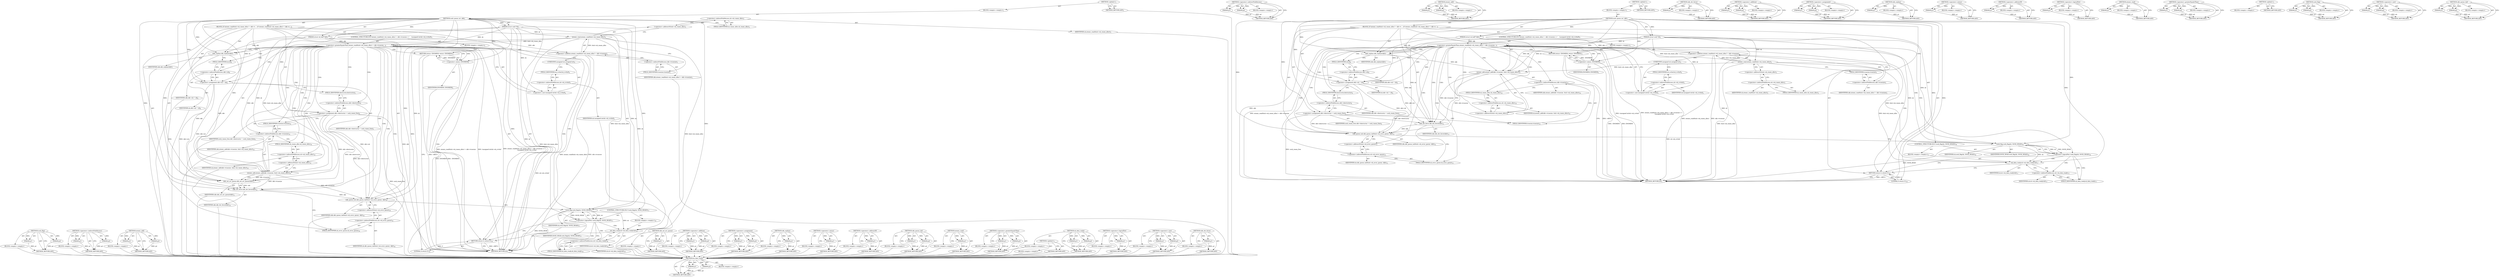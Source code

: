 digraph "skb_dst_force" {
vulnerable_158 [label=<(METHOD,sk_data_ready)>];
vulnerable_159 [label=<(PARAM,p1)>];
vulnerable_160 [label=<(PARAM,p2)>];
vulnerable_161 [label=<(BLOCK,&lt;empty&gt;,&lt;empty&gt;)>];
vulnerable_162 [label=<(METHOD_RETURN,ANY)>];
vulnerable_112 [label=<(METHOD,&lt;operator&gt;.indirectFieldAccess)>];
vulnerable_113 [label=<(PARAM,p1)>];
vulnerable_114 [label=<(PARAM,p2)>];
vulnerable_115 [label=<(BLOCK,&lt;empty&gt;,&lt;empty&gt;)>];
vulnerable_116 [label=<(METHOD_RETURN,ANY)>];
vulnerable_135 [label=<(METHOD,atomic_add)>];
vulnerable_136 [label=<(PARAM,p1)>];
vulnerable_137 [label=<(PARAM,p2)>];
vulnerable_138 [label=<(BLOCK,&lt;empty&gt;,&lt;empty&gt;)>];
vulnerable_139 [label=<(METHOD_RETURN,ANY)>];
vulnerable_6 [label=<(METHOD,&lt;global&gt;)<SUB>1</SUB>>];
vulnerable_7 [label=<(BLOCK,&lt;empty&gt;,&lt;empty&gt;)<SUB>1</SUB>>];
vulnerable_8 [label=<(METHOD,sock_queue_err_skb)<SUB>1</SUB>>];
vulnerable_9 [label=<(PARAM,struct sock *sk)<SUB>1</SUB>>];
vulnerable_10 [label=<(PARAM,struct sk_buff *skb)<SUB>1</SUB>>];
vulnerable_11 [label=<(BLOCK,{
	if (atomic_read(&amp;sk-&gt;sk_rmem_alloc) + skb-&gt;t...,{
	if (atomic_read(&amp;sk-&gt;sk_rmem_alloc) + skb-&gt;t...)<SUB>2</SUB>>];
vulnerable_12 [label=<(CONTROL_STRUCTURE,IF,if (atomic_read(&amp;sk-&gt;sk_rmem_alloc) + skb-&gt;truesize &gt;=
	    (unsigned int)sk-&gt;sk_rcvbuf))<SUB>3</SUB>>];
vulnerable_13 [label=<(&lt;operator&gt;.greaterEqualsThan,atomic_read(&amp;sk-&gt;sk_rmem_alloc) + skb-&gt;truesize...)<SUB>3</SUB>>];
vulnerable_14 [label=<(&lt;operator&gt;.addition,atomic_read(&amp;sk-&gt;sk_rmem_alloc) + skb-&gt;truesize)<SUB>3</SUB>>];
vulnerable_15 [label=<(atomic_read,atomic_read(&amp;sk-&gt;sk_rmem_alloc))<SUB>3</SUB>>];
vulnerable_16 [label=<(&lt;operator&gt;.addressOf,&amp;sk-&gt;sk_rmem_alloc)<SUB>3</SUB>>];
vulnerable_17 [label=<(&lt;operator&gt;.indirectFieldAccess,sk-&gt;sk_rmem_alloc)<SUB>3</SUB>>];
vulnerable_18 [label=<(IDENTIFIER,sk,atomic_read(&amp;sk-&gt;sk_rmem_alloc))<SUB>3</SUB>>];
vulnerable_19 [label=<(FIELD_IDENTIFIER,sk_rmem_alloc,sk_rmem_alloc)<SUB>3</SUB>>];
vulnerable_20 [label=<(&lt;operator&gt;.indirectFieldAccess,skb-&gt;truesize)<SUB>3</SUB>>];
vulnerable_21 [label=<(IDENTIFIER,skb,atomic_read(&amp;sk-&gt;sk_rmem_alloc) + skb-&gt;truesize)<SUB>3</SUB>>];
vulnerable_22 [label=<(FIELD_IDENTIFIER,truesize,truesize)<SUB>3</SUB>>];
vulnerable_23 [label=<(&lt;operator&gt;.cast,(unsigned int)sk-&gt;sk_rcvbuf)<SUB>4</SUB>>];
vulnerable_24 [label=<(UNKNOWN,unsigned int,unsigned int)<SUB>4</SUB>>];
vulnerable_25 [label=<(&lt;operator&gt;.indirectFieldAccess,sk-&gt;sk_rcvbuf)<SUB>4</SUB>>];
vulnerable_26 [label=<(IDENTIFIER,sk,(unsigned int)sk-&gt;sk_rcvbuf)<SUB>4</SUB>>];
vulnerable_27 [label=<(FIELD_IDENTIFIER,sk_rcvbuf,sk_rcvbuf)<SUB>4</SUB>>];
vulnerable_28 [label=<(BLOCK,&lt;empty&gt;,&lt;empty&gt;)<SUB>5</SUB>>];
vulnerable_29 [label=<(RETURN,return -ENOMEM;,return -ENOMEM;)<SUB>5</SUB>>];
vulnerable_30 [label=<(&lt;operator&gt;.minus,-ENOMEM)<SUB>5</SUB>>];
vulnerable_31 [label=<(IDENTIFIER,ENOMEM,-ENOMEM)<SUB>5</SUB>>];
vulnerable_32 [label=<(skb_orphan,skb_orphan(skb))<SUB>7</SUB>>];
vulnerable_33 [label=<(IDENTIFIER,skb,skb_orphan(skb))<SUB>7</SUB>>];
vulnerable_34 [label=<(&lt;operator&gt;.assignment,skb-&gt;sk = sk)<SUB>8</SUB>>];
vulnerable_35 [label=<(&lt;operator&gt;.indirectFieldAccess,skb-&gt;sk)<SUB>8</SUB>>];
vulnerable_36 [label=<(IDENTIFIER,skb,skb-&gt;sk = sk)<SUB>8</SUB>>];
vulnerable_37 [label=<(FIELD_IDENTIFIER,sk,sk)<SUB>8</SUB>>];
vulnerable_38 [label=<(IDENTIFIER,sk,skb-&gt;sk = sk)<SUB>8</SUB>>];
vulnerable_39 [label=<(&lt;operator&gt;.assignment,skb-&gt;destructor = sock_rmem_free)<SUB>9</SUB>>];
vulnerable_40 [label=<(&lt;operator&gt;.indirectFieldAccess,skb-&gt;destructor)<SUB>9</SUB>>];
vulnerable_41 [label=<(IDENTIFIER,skb,skb-&gt;destructor = sock_rmem_free)<SUB>9</SUB>>];
vulnerable_42 [label=<(FIELD_IDENTIFIER,destructor,destructor)<SUB>9</SUB>>];
vulnerable_43 [label=<(IDENTIFIER,sock_rmem_free,skb-&gt;destructor = sock_rmem_free)<SUB>9</SUB>>];
vulnerable_44 [label=<(atomic_add,atomic_add(skb-&gt;truesize, &amp;sk-&gt;sk_rmem_alloc))<SUB>10</SUB>>];
vulnerable_45 [label=<(&lt;operator&gt;.indirectFieldAccess,skb-&gt;truesize)<SUB>10</SUB>>];
vulnerable_46 [label=<(IDENTIFIER,skb,atomic_add(skb-&gt;truesize, &amp;sk-&gt;sk_rmem_alloc))<SUB>10</SUB>>];
vulnerable_47 [label=<(FIELD_IDENTIFIER,truesize,truesize)<SUB>10</SUB>>];
vulnerable_48 [label=<(&lt;operator&gt;.addressOf,&amp;sk-&gt;sk_rmem_alloc)<SUB>10</SUB>>];
vulnerable_49 [label=<(&lt;operator&gt;.indirectFieldAccess,sk-&gt;sk_rmem_alloc)<SUB>10</SUB>>];
vulnerable_50 [label=<(IDENTIFIER,sk,atomic_add(skb-&gt;truesize, &amp;sk-&gt;sk_rmem_alloc))<SUB>10</SUB>>];
vulnerable_51 [label=<(FIELD_IDENTIFIER,sk_rmem_alloc,sk_rmem_alloc)<SUB>10</SUB>>];
vulnerable_52 [label=<(skb_dst_force,skb_dst_force(skb))<SUB>13</SUB>>];
vulnerable_53 [label=<(IDENTIFIER,skb,skb_dst_force(skb))<SUB>13</SUB>>];
vulnerable_54 [label=<(skb_queue_tail,skb_queue_tail(&amp;sk-&gt;sk_error_queue, skb))<SUB>15</SUB>>];
vulnerable_55 [label=<(&lt;operator&gt;.addressOf,&amp;sk-&gt;sk_error_queue)<SUB>15</SUB>>];
vulnerable_56 [label=<(&lt;operator&gt;.indirectFieldAccess,sk-&gt;sk_error_queue)<SUB>15</SUB>>];
vulnerable_57 [label=<(IDENTIFIER,sk,skb_queue_tail(&amp;sk-&gt;sk_error_queue, skb))<SUB>15</SUB>>];
vulnerable_58 [label=<(FIELD_IDENTIFIER,sk_error_queue,sk_error_queue)<SUB>15</SUB>>];
vulnerable_59 [label=<(IDENTIFIER,skb,skb_queue_tail(&amp;sk-&gt;sk_error_queue, skb))<SUB>15</SUB>>];
vulnerable_60 [label=<(CONTROL_STRUCTURE,IF,if (!sock_flag(sk, SOCK_DEAD)))<SUB>16</SUB>>];
vulnerable_61 [label=<(&lt;operator&gt;.logicalNot,!sock_flag(sk, SOCK_DEAD))<SUB>16</SUB>>];
vulnerable_62 [label=<(sock_flag,sock_flag(sk, SOCK_DEAD))<SUB>16</SUB>>];
vulnerable_63 [label=<(IDENTIFIER,sk,sock_flag(sk, SOCK_DEAD))<SUB>16</SUB>>];
vulnerable_64 [label=<(IDENTIFIER,SOCK_DEAD,sock_flag(sk, SOCK_DEAD))<SUB>16</SUB>>];
vulnerable_65 [label=<(BLOCK,&lt;empty&gt;,&lt;empty&gt;)<SUB>17</SUB>>];
vulnerable_66 [label=<(sk_data_ready,sk-&gt;sk_data_ready(sk))<SUB>17</SUB>>];
vulnerable_67 [label=<(&lt;operator&gt;.indirectFieldAccess,sk-&gt;sk_data_ready)<SUB>17</SUB>>];
vulnerable_68 [label=<(IDENTIFIER,sk,sk-&gt;sk_data_ready(sk))<SUB>17</SUB>>];
vulnerable_69 [label=<(FIELD_IDENTIFIER,sk_data_ready,sk_data_ready)<SUB>17</SUB>>];
vulnerable_70 [label=<(IDENTIFIER,sk,sk-&gt;sk_data_ready(sk))<SUB>17</SUB>>];
vulnerable_71 [label=<(RETURN,return 0;,return 0;)<SUB>18</SUB>>];
vulnerable_72 [label=<(LITERAL,0,return 0;)<SUB>18</SUB>>];
vulnerable_73 [label=<(METHOD_RETURN,int)<SUB>1</SUB>>];
vulnerable_75 [label=<(METHOD_RETURN,ANY)<SUB>1</SUB>>];
vulnerable_140 [label=<(METHOD,skb_dst_force)>];
vulnerable_141 [label=<(PARAM,p1)>];
vulnerable_142 [label=<(BLOCK,&lt;empty&gt;,&lt;empty&gt;)>];
vulnerable_143 [label=<(METHOD_RETURN,ANY)>];
vulnerable_99 [label=<(METHOD,&lt;operator&gt;.addition)>];
vulnerable_100 [label=<(PARAM,p1)>];
vulnerable_101 [label=<(PARAM,p2)>];
vulnerable_102 [label=<(BLOCK,&lt;empty&gt;,&lt;empty&gt;)>];
vulnerable_103 [label=<(METHOD_RETURN,ANY)>];
vulnerable_130 [label=<(METHOD,&lt;operator&gt;.assignment)>];
vulnerable_131 [label=<(PARAM,p1)>];
vulnerable_132 [label=<(PARAM,p2)>];
vulnerable_133 [label=<(BLOCK,&lt;empty&gt;,&lt;empty&gt;)>];
vulnerable_134 [label=<(METHOD_RETURN,ANY)>];
vulnerable_126 [label=<(METHOD,skb_orphan)>];
vulnerable_127 [label=<(PARAM,p1)>];
vulnerable_128 [label=<(BLOCK,&lt;empty&gt;,&lt;empty&gt;)>];
vulnerable_129 [label=<(METHOD_RETURN,ANY)>];
vulnerable_122 [label=<(METHOD,&lt;operator&gt;.minus)>];
vulnerable_123 [label=<(PARAM,p1)>];
vulnerable_124 [label=<(BLOCK,&lt;empty&gt;,&lt;empty&gt;)>];
vulnerable_125 [label=<(METHOD_RETURN,ANY)>];
vulnerable_108 [label=<(METHOD,&lt;operator&gt;.addressOf)>];
vulnerable_109 [label=<(PARAM,p1)>];
vulnerable_110 [label=<(BLOCK,&lt;empty&gt;,&lt;empty&gt;)>];
vulnerable_111 [label=<(METHOD_RETURN,ANY)>];
vulnerable_149 [label=<(METHOD,&lt;operator&gt;.logicalNot)>];
vulnerable_150 [label=<(PARAM,p1)>];
vulnerable_151 [label=<(BLOCK,&lt;empty&gt;,&lt;empty&gt;)>];
vulnerable_152 [label=<(METHOD_RETURN,ANY)>];
vulnerable_104 [label=<(METHOD,atomic_read)>];
vulnerable_105 [label=<(PARAM,p1)>];
vulnerable_106 [label=<(BLOCK,&lt;empty&gt;,&lt;empty&gt;)>];
vulnerable_107 [label=<(METHOD_RETURN,ANY)>];
vulnerable_94 [label=<(METHOD,&lt;operator&gt;.greaterEqualsThan)>];
vulnerable_95 [label=<(PARAM,p1)>];
vulnerable_96 [label=<(PARAM,p2)>];
vulnerable_97 [label=<(BLOCK,&lt;empty&gt;,&lt;empty&gt;)>];
vulnerable_98 [label=<(METHOD_RETURN,ANY)>];
vulnerable_88 [label=<(METHOD,&lt;global&gt;)<SUB>1</SUB>>];
vulnerable_89 [label=<(BLOCK,&lt;empty&gt;,&lt;empty&gt;)>];
vulnerable_90 [label=<(METHOD_RETURN,ANY)>];
vulnerable_153 [label=<(METHOD,sock_flag)>];
vulnerable_154 [label=<(PARAM,p1)>];
vulnerable_155 [label=<(PARAM,p2)>];
vulnerable_156 [label=<(BLOCK,&lt;empty&gt;,&lt;empty&gt;)>];
vulnerable_157 [label=<(METHOD_RETURN,ANY)>];
vulnerable_117 [label=<(METHOD,&lt;operator&gt;.cast)>];
vulnerable_118 [label=<(PARAM,p1)>];
vulnerable_119 [label=<(PARAM,p2)>];
vulnerable_120 [label=<(BLOCK,&lt;empty&gt;,&lt;empty&gt;)>];
vulnerable_121 [label=<(METHOD_RETURN,ANY)>];
vulnerable_144 [label=<(METHOD,skb_queue_tail)>];
vulnerable_145 [label=<(PARAM,p1)>];
vulnerable_146 [label=<(PARAM,p2)>];
vulnerable_147 [label=<(BLOCK,&lt;empty&gt;,&lt;empty&gt;)>];
vulnerable_148 [label=<(METHOD_RETURN,ANY)>];
fixed_159 [label=<(METHOD,sock_flag)>];
fixed_160 [label=<(PARAM,p1)>];
fixed_161 [label=<(PARAM,p2)>];
fixed_162 [label=<(BLOCK,&lt;empty&gt;,&lt;empty&gt;)>];
fixed_163 [label=<(METHOD_RETURN,ANY)>];
fixed_114 [label=<(METHOD,&lt;operator&gt;.indirectFieldAccess)>];
fixed_115 [label=<(PARAM,p1)>];
fixed_116 [label=<(PARAM,p2)>];
fixed_117 [label=<(BLOCK,&lt;empty&gt;,&lt;empty&gt;)>];
fixed_118 [label=<(METHOD_RETURN,ANY)>];
fixed_137 [label=<(METHOD,atomic_add)>];
fixed_138 [label=<(PARAM,p1)>];
fixed_139 [label=<(PARAM,p2)>];
fixed_140 [label=<(BLOCK,&lt;empty&gt;,&lt;empty&gt;)>];
fixed_141 [label=<(METHOD_RETURN,ANY)>];
fixed_6 [label=<(METHOD,&lt;global&gt;)<SUB>1</SUB>>];
fixed_7 [label=<(BLOCK,&lt;empty&gt;,&lt;empty&gt;)<SUB>1</SUB>>];
fixed_8 [label=<(METHOD,sock_queue_err_skb)<SUB>1</SUB>>];
fixed_9 [label=<(PARAM,struct sock *sk)<SUB>1</SUB>>];
fixed_10 [label=<(PARAM,struct sk_buff *skb)<SUB>1</SUB>>];
fixed_11 [label=<(BLOCK,{
	if (atomic_read(&amp;sk-&gt;sk_rmem_alloc) + skb-&gt;t...,{
	if (atomic_read(&amp;sk-&gt;sk_rmem_alloc) + skb-&gt;t...)<SUB>2</SUB>>];
fixed_12 [label=<(CONTROL_STRUCTURE,IF,if (atomic_read(&amp;sk-&gt;sk_rmem_alloc) + skb-&gt;truesize &gt;=
	    (unsigned int)sk-&gt;sk_rcvbuf))<SUB>3</SUB>>];
fixed_13 [label=<(&lt;operator&gt;.greaterEqualsThan,atomic_read(&amp;sk-&gt;sk_rmem_alloc) + skb-&gt;truesize...)<SUB>3</SUB>>];
fixed_14 [label=<(&lt;operator&gt;.addition,atomic_read(&amp;sk-&gt;sk_rmem_alloc) + skb-&gt;truesize)<SUB>3</SUB>>];
fixed_15 [label=<(atomic_read,atomic_read(&amp;sk-&gt;sk_rmem_alloc))<SUB>3</SUB>>];
fixed_16 [label=<(&lt;operator&gt;.addressOf,&amp;sk-&gt;sk_rmem_alloc)<SUB>3</SUB>>];
fixed_17 [label=<(&lt;operator&gt;.indirectFieldAccess,sk-&gt;sk_rmem_alloc)<SUB>3</SUB>>];
fixed_18 [label=<(IDENTIFIER,sk,atomic_read(&amp;sk-&gt;sk_rmem_alloc))<SUB>3</SUB>>];
fixed_19 [label=<(FIELD_IDENTIFIER,sk_rmem_alloc,sk_rmem_alloc)<SUB>3</SUB>>];
fixed_20 [label=<(&lt;operator&gt;.indirectFieldAccess,skb-&gt;truesize)<SUB>3</SUB>>];
fixed_21 [label=<(IDENTIFIER,skb,atomic_read(&amp;sk-&gt;sk_rmem_alloc) + skb-&gt;truesize)<SUB>3</SUB>>];
fixed_22 [label=<(FIELD_IDENTIFIER,truesize,truesize)<SUB>3</SUB>>];
fixed_23 [label=<(&lt;operator&gt;.cast,(unsigned int)sk-&gt;sk_rcvbuf)<SUB>4</SUB>>];
fixed_24 [label=<(UNKNOWN,unsigned int,unsigned int)<SUB>4</SUB>>];
fixed_25 [label=<(&lt;operator&gt;.indirectFieldAccess,sk-&gt;sk_rcvbuf)<SUB>4</SUB>>];
fixed_26 [label=<(IDENTIFIER,sk,(unsigned int)sk-&gt;sk_rcvbuf)<SUB>4</SUB>>];
fixed_27 [label=<(FIELD_IDENTIFIER,sk_rcvbuf,sk_rcvbuf)<SUB>4</SUB>>];
fixed_28 [label=<(BLOCK,&lt;empty&gt;,&lt;empty&gt;)<SUB>5</SUB>>];
fixed_29 [label=<(RETURN,return -ENOMEM;,return -ENOMEM;)<SUB>5</SUB>>];
fixed_30 [label=<(&lt;operator&gt;.minus,-ENOMEM)<SUB>5</SUB>>];
fixed_31 [label=<(IDENTIFIER,ENOMEM,-ENOMEM)<SUB>5</SUB>>];
fixed_32 [label=<(skb_orphan,skb_orphan(skb))<SUB>7</SUB>>];
fixed_33 [label=<(IDENTIFIER,skb,skb_orphan(skb))<SUB>7</SUB>>];
fixed_34 [label=<(&lt;operator&gt;.assignment,skb-&gt;sk = sk)<SUB>8</SUB>>];
fixed_35 [label=<(&lt;operator&gt;.indirectFieldAccess,skb-&gt;sk)<SUB>8</SUB>>];
fixed_36 [label=<(IDENTIFIER,skb,skb-&gt;sk = sk)<SUB>8</SUB>>];
fixed_37 [label=<(FIELD_IDENTIFIER,sk,sk)<SUB>8</SUB>>];
fixed_38 [label=<(IDENTIFIER,sk,skb-&gt;sk = sk)<SUB>8</SUB>>];
fixed_39 [label=<(&lt;operator&gt;.assignment,skb-&gt;destructor = sock_rmem_free)<SUB>9</SUB>>];
fixed_40 [label=<(&lt;operator&gt;.indirectFieldAccess,skb-&gt;destructor)<SUB>9</SUB>>];
fixed_41 [label=<(IDENTIFIER,skb,skb-&gt;destructor = sock_rmem_free)<SUB>9</SUB>>];
fixed_42 [label=<(FIELD_IDENTIFIER,destructor,destructor)<SUB>9</SUB>>];
fixed_43 [label=<(IDENTIFIER,sock_rmem_free,skb-&gt;destructor = sock_rmem_free)<SUB>9</SUB>>];
fixed_44 [label=<(atomic_add,atomic_add(skb-&gt;truesize, &amp;sk-&gt;sk_rmem_alloc))<SUB>10</SUB>>];
fixed_45 [label=<(&lt;operator&gt;.indirectFieldAccess,skb-&gt;truesize)<SUB>10</SUB>>];
fixed_46 [label=<(IDENTIFIER,skb,atomic_add(skb-&gt;truesize, &amp;sk-&gt;sk_rmem_alloc))<SUB>10</SUB>>];
fixed_47 [label=<(FIELD_IDENTIFIER,truesize,truesize)<SUB>10</SUB>>];
fixed_48 [label=<(&lt;operator&gt;.addressOf,&amp;sk-&gt;sk_rmem_alloc)<SUB>10</SUB>>];
fixed_49 [label=<(&lt;operator&gt;.indirectFieldAccess,sk-&gt;sk_rmem_alloc)<SUB>10</SUB>>];
fixed_50 [label=<(IDENTIFIER,sk,atomic_add(skb-&gt;truesize, &amp;sk-&gt;sk_rmem_alloc))<SUB>10</SUB>>];
fixed_51 [label=<(FIELD_IDENTIFIER,sk_rmem_alloc,sk_rmem_alloc)<SUB>10</SUB>>];
fixed_52 [label=<(skb_set_err_queue,skb_set_err_queue(skb))<SUB>11</SUB>>];
fixed_53 [label=<(IDENTIFIER,skb,skb_set_err_queue(skb))<SUB>11</SUB>>];
fixed_54 [label=<(skb_dst_force,skb_dst_force(skb))<SUB>14</SUB>>];
fixed_55 [label=<(IDENTIFIER,skb,skb_dst_force(skb))<SUB>14</SUB>>];
fixed_56 [label=<(skb_queue_tail,skb_queue_tail(&amp;sk-&gt;sk_error_queue, skb))<SUB>16</SUB>>];
fixed_57 [label=<(&lt;operator&gt;.addressOf,&amp;sk-&gt;sk_error_queue)<SUB>16</SUB>>];
fixed_58 [label=<(&lt;operator&gt;.indirectFieldAccess,sk-&gt;sk_error_queue)<SUB>16</SUB>>];
fixed_59 [label=<(IDENTIFIER,sk,skb_queue_tail(&amp;sk-&gt;sk_error_queue, skb))<SUB>16</SUB>>];
fixed_60 [label=<(FIELD_IDENTIFIER,sk_error_queue,sk_error_queue)<SUB>16</SUB>>];
fixed_61 [label=<(IDENTIFIER,skb,skb_queue_tail(&amp;sk-&gt;sk_error_queue, skb))<SUB>16</SUB>>];
fixed_62 [label=<(CONTROL_STRUCTURE,IF,if (!sock_flag(sk, SOCK_DEAD)))<SUB>17</SUB>>];
fixed_63 [label=<(&lt;operator&gt;.logicalNot,!sock_flag(sk, SOCK_DEAD))<SUB>17</SUB>>];
fixed_64 [label=<(sock_flag,sock_flag(sk, SOCK_DEAD))<SUB>17</SUB>>];
fixed_65 [label=<(IDENTIFIER,sk,sock_flag(sk, SOCK_DEAD))<SUB>17</SUB>>];
fixed_66 [label=<(IDENTIFIER,SOCK_DEAD,sock_flag(sk, SOCK_DEAD))<SUB>17</SUB>>];
fixed_67 [label=<(BLOCK,&lt;empty&gt;,&lt;empty&gt;)<SUB>18</SUB>>];
fixed_68 [label=<(sk_data_ready,sk-&gt;sk_data_ready(sk))<SUB>18</SUB>>];
fixed_69 [label=<(&lt;operator&gt;.indirectFieldAccess,sk-&gt;sk_data_ready)<SUB>18</SUB>>];
fixed_70 [label=<(IDENTIFIER,sk,sk-&gt;sk_data_ready(sk))<SUB>18</SUB>>];
fixed_71 [label=<(FIELD_IDENTIFIER,sk_data_ready,sk_data_ready)<SUB>18</SUB>>];
fixed_72 [label=<(IDENTIFIER,sk,sk-&gt;sk_data_ready(sk))<SUB>18</SUB>>];
fixed_73 [label=<(RETURN,return 0;,return 0;)<SUB>19</SUB>>];
fixed_74 [label=<(LITERAL,0,return 0;)<SUB>19</SUB>>];
fixed_75 [label=<(METHOD_RETURN,int)<SUB>1</SUB>>];
fixed_77 [label=<(METHOD_RETURN,ANY)<SUB>1</SUB>>];
fixed_142 [label=<(METHOD,skb_set_err_queue)>];
fixed_143 [label=<(PARAM,p1)>];
fixed_144 [label=<(BLOCK,&lt;empty&gt;,&lt;empty&gt;)>];
fixed_145 [label=<(METHOD_RETURN,ANY)>];
fixed_101 [label=<(METHOD,&lt;operator&gt;.addition)>];
fixed_102 [label=<(PARAM,p1)>];
fixed_103 [label=<(PARAM,p2)>];
fixed_104 [label=<(BLOCK,&lt;empty&gt;,&lt;empty&gt;)>];
fixed_105 [label=<(METHOD_RETURN,ANY)>];
fixed_132 [label=<(METHOD,&lt;operator&gt;.assignment)>];
fixed_133 [label=<(PARAM,p1)>];
fixed_134 [label=<(PARAM,p2)>];
fixed_135 [label=<(BLOCK,&lt;empty&gt;,&lt;empty&gt;)>];
fixed_136 [label=<(METHOD_RETURN,ANY)>];
fixed_128 [label=<(METHOD,skb_orphan)>];
fixed_129 [label=<(PARAM,p1)>];
fixed_130 [label=<(BLOCK,&lt;empty&gt;,&lt;empty&gt;)>];
fixed_131 [label=<(METHOD_RETURN,ANY)>];
fixed_124 [label=<(METHOD,&lt;operator&gt;.minus)>];
fixed_125 [label=<(PARAM,p1)>];
fixed_126 [label=<(BLOCK,&lt;empty&gt;,&lt;empty&gt;)>];
fixed_127 [label=<(METHOD_RETURN,ANY)>];
fixed_110 [label=<(METHOD,&lt;operator&gt;.addressOf)>];
fixed_111 [label=<(PARAM,p1)>];
fixed_112 [label=<(BLOCK,&lt;empty&gt;,&lt;empty&gt;)>];
fixed_113 [label=<(METHOD_RETURN,ANY)>];
fixed_150 [label=<(METHOD,skb_queue_tail)>];
fixed_151 [label=<(PARAM,p1)>];
fixed_152 [label=<(PARAM,p2)>];
fixed_153 [label=<(BLOCK,&lt;empty&gt;,&lt;empty&gt;)>];
fixed_154 [label=<(METHOD_RETURN,ANY)>];
fixed_106 [label=<(METHOD,atomic_read)>];
fixed_107 [label=<(PARAM,p1)>];
fixed_108 [label=<(BLOCK,&lt;empty&gt;,&lt;empty&gt;)>];
fixed_109 [label=<(METHOD_RETURN,ANY)>];
fixed_96 [label=<(METHOD,&lt;operator&gt;.greaterEqualsThan)>];
fixed_97 [label=<(PARAM,p1)>];
fixed_98 [label=<(PARAM,p2)>];
fixed_99 [label=<(BLOCK,&lt;empty&gt;,&lt;empty&gt;)>];
fixed_100 [label=<(METHOD_RETURN,ANY)>];
fixed_90 [label=<(METHOD,&lt;global&gt;)<SUB>1</SUB>>];
fixed_91 [label=<(BLOCK,&lt;empty&gt;,&lt;empty&gt;)>];
fixed_92 [label=<(METHOD_RETURN,ANY)>];
fixed_164 [label=<(METHOD,sk_data_ready)>];
fixed_165 [label=<(PARAM,p1)>];
fixed_166 [label=<(PARAM,p2)>];
fixed_167 [label=<(BLOCK,&lt;empty&gt;,&lt;empty&gt;)>];
fixed_168 [label=<(METHOD_RETURN,ANY)>];
fixed_155 [label=<(METHOD,&lt;operator&gt;.logicalNot)>];
fixed_156 [label=<(PARAM,p1)>];
fixed_157 [label=<(BLOCK,&lt;empty&gt;,&lt;empty&gt;)>];
fixed_158 [label=<(METHOD_RETURN,ANY)>];
fixed_119 [label=<(METHOD,&lt;operator&gt;.cast)>];
fixed_120 [label=<(PARAM,p1)>];
fixed_121 [label=<(PARAM,p2)>];
fixed_122 [label=<(BLOCK,&lt;empty&gt;,&lt;empty&gt;)>];
fixed_123 [label=<(METHOD_RETURN,ANY)>];
fixed_146 [label=<(METHOD,skb_dst_force)>];
fixed_147 [label=<(PARAM,p1)>];
fixed_148 [label=<(BLOCK,&lt;empty&gt;,&lt;empty&gt;)>];
fixed_149 [label=<(METHOD_RETURN,ANY)>];
vulnerable_158 -> vulnerable_159  [key=0, label="AST: "];
vulnerable_158 -> vulnerable_159  [key=1, label="DDG: "];
vulnerable_158 -> vulnerable_161  [key=0, label="AST: "];
vulnerable_158 -> vulnerable_160  [key=0, label="AST: "];
vulnerable_158 -> vulnerable_160  [key=1, label="DDG: "];
vulnerable_158 -> vulnerable_162  [key=0, label="AST: "];
vulnerable_158 -> vulnerable_162  [key=1, label="CFG: "];
vulnerable_159 -> vulnerable_162  [key=0, label="DDG: p1"];
vulnerable_160 -> vulnerable_162  [key=0, label="DDG: p2"];
vulnerable_112 -> vulnerable_113  [key=0, label="AST: "];
vulnerable_112 -> vulnerable_113  [key=1, label="DDG: "];
vulnerable_112 -> vulnerable_115  [key=0, label="AST: "];
vulnerable_112 -> vulnerable_114  [key=0, label="AST: "];
vulnerable_112 -> vulnerable_114  [key=1, label="DDG: "];
vulnerable_112 -> vulnerable_116  [key=0, label="AST: "];
vulnerable_112 -> vulnerable_116  [key=1, label="CFG: "];
vulnerable_113 -> vulnerable_116  [key=0, label="DDG: p1"];
vulnerable_114 -> vulnerable_116  [key=0, label="DDG: p2"];
vulnerable_135 -> vulnerable_136  [key=0, label="AST: "];
vulnerable_135 -> vulnerable_136  [key=1, label="DDG: "];
vulnerable_135 -> vulnerable_138  [key=0, label="AST: "];
vulnerable_135 -> vulnerable_137  [key=0, label="AST: "];
vulnerable_135 -> vulnerable_137  [key=1, label="DDG: "];
vulnerable_135 -> vulnerable_139  [key=0, label="AST: "];
vulnerable_135 -> vulnerable_139  [key=1, label="CFG: "];
vulnerable_136 -> vulnerable_139  [key=0, label="DDG: p1"];
vulnerable_137 -> vulnerable_139  [key=0, label="DDG: p2"];
vulnerable_6 -> vulnerable_7  [key=0, label="AST: "];
vulnerable_6 -> vulnerable_75  [key=0, label="AST: "];
vulnerable_6 -> vulnerable_75  [key=1, label="CFG: "];
vulnerable_7 -> vulnerable_8  [key=0, label="AST: "];
vulnerable_8 -> vulnerable_9  [key=0, label="AST: "];
vulnerable_8 -> vulnerable_9  [key=1, label="DDG: "];
vulnerable_8 -> vulnerable_10  [key=0, label="AST: "];
vulnerable_8 -> vulnerable_10  [key=1, label="DDG: "];
vulnerable_8 -> vulnerable_11  [key=0, label="AST: "];
vulnerable_8 -> vulnerable_73  [key=0, label="AST: "];
vulnerable_8 -> vulnerable_19  [key=0, label="CFG: "];
vulnerable_8 -> vulnerable_34  [key=0, label="DDG: "];
vulnerable_8 -> vulnerable_39  [key=0, label="DDG: "];
vulnerable_8 -> vulnerable_71  [key=0, label="DDG: "];
vulnerable_8 -> vulnerable_32  [key=0, label="DDG: "];
vulnerable_8 -> vulnerable_44  [key=0, label="DDG: "];
vulnerable_8 -> vulnerable_52  [key=0, label="DDG: "];
vulnerable_8 -> vulnerable_54  [key=0, label="DDG: "];
vulnerable_8 -> vulnerable_72  [key=0, label="DDG: "];
vulnerable_8 -> vulnerable_62  [key=0, label="DDG: "];
vulnerable_8 -> vulnerable_66  [key=0, label="DDG: "];
vulnerable_8 -> vulnerable_30  [key=0, label="DDG: "];
vulnerable_9 -> vulnerable_73  [key=0, label="DDG: sk"];
vulnerable_9 -> vulnerable_34  [key=0, label="DDG: sk"];
vulnerable_9 -> vulnerable_44  [key=0, label="DDG: sk"];
vulnerable_9 -> vulnerable_54  [key=0, label="DDG: sk"];
vulnerable_9 -> vulnerable_13  [key=0, label="DDG: sk"];
vulnerable_9 -> vulnerable_23  [key=0, label="DDG: sk"];
vulnerable_9 -> vulnerable_62  [key=0, label="DDG: sk"];
vulnerable_9 -> vulnerable_66  [key=0, label="DDG: sk"];
vulnerable_9 -> vulnerable_15  [key=0, label="DDG: sk"];
vulnerable_10 -> vulnerable_73  [key=0, label="DDG: skb"];
vulnerable_10 -> vulnerable_32  [key=0, label="DDG: skb"];
vulnerable_10 -> vulnerable_44  [key=0, label="DDG: skb"];
vulnerable_10 -> vulnerable_13  [key=0, label="DDG: skb"];
vulnerable_10 -> vulnerable_14  [key=0, label="DDG: skb"];
vulnerable_11 -> vulnerable_12  [key=0, label="AST: "];
vulnerable_11 -> vulnerable_32  [key=0, label="AST: "];
vulnerable_11 -> vulnerable_34  [key=0, label="AST: "];
vulnerable_11 -> vulnerable_39  [key=0, label="AST: "];
vulnerable_11 -> vulnerable_44  [key=0, label="AST: "];
vulnerable_11 -> vulnerable_52  [key=0, label="AST: "];
vulnerable_11 -> vulnerable_54  [key=0, label="AST: "];
vulnerable_11 -> vulnerable_60  [key=0, label="AST: "];
vulnerable_11 -> vulnerable_71  [key=0, label="AST: "];
vulnerable_12 -> vulnerable_13  [key=0, label="AST: "];
vulnerable_12 -> vulnerable_28  [key=0, label="AST: "];
vulnerable_13 -> vulnerable_14  [key=0, label="AST: "];
vulnerable_13 -> vulnerable_23  [key=0, label="AST: "];
vulnerable_13 -> vulnerable_30  [key=0, label="CFG: "];
vulnerable_13 -> vulnerable_30  [key=1, label="CDG: "];
vulnerable_13 -> vulnerable_32  [key=0, label="CFG: "];
vulnerable_13 -> vulnerable_32  [key=1, label="CDG: "];
vulnerable_13 -> vulnerable_73  [key=0, label="DDG: atomic_read(&amp;sk-&gt;sk_rmem_alloc) + skb-&gt;truesize"];
vulnerable_13 -> vulnerable_73  [key=1, label="DDG: (unsigned int)sk-&gt;sk_rcvbuf"];
vulnerable_13 -> vulnerable_73  [key=2, label="DDG: atomic_read(&amp;sk-&gt;sk_rmem_alloc) + skb-&gt;truesize &gt;=
	    (unsigned int)sk-&gt;sk_rcvbuf"];
vulnerable_13 -> vulnerable_47  [key=0, label="CDG: "];
vulnerable_13 -> vulnerable_34  [key=0, label="CDG: "];
vulnerable_13 -> vulnerable_48  [key=0, label="CDG: "];
vulnerable_13 -> vulnerable_58  [key=0, label="CDG: "];
vulnerable_13 -> vulnerable_49  [key=0, label="CDG: "];
vulnerable_13 -> vulnerable_61  [key=0, label="CDG: "];
vulnerable_13 -> vulnerable_42  [key=0, label="CDG: "];
vulnerable_13 -> vulnerable_51  [key=0, label="CDG: "];
vulnerable_13 -> vulnerable_71  [key=0, label="CDG: "];
vulnerable_13 -> vulnerable_52  [key=0, label="CDG: "];
vulnerable_13 -> vulnerable_37  [key=0, label="CDG: "];
vulnerable_13 -> vulnerable_56  [key=0, label="CDG: "];
vulnerable_13 -> vulnerable_45  [key=0, label="CDG: "];
vulnerable_13 -> vulnerable_40  [key=0, label="CDG: "];
vulnerable_13 -> vulnerable_29  [key=0, label="CDG: "];
vulnerable_13 -> vulnerable_44  [key=0, label="CDG: "];
vulnerable_13 -> vulnerable_35  [key=0, label="CDG: "];
vulnerable_13 -> vulnerable_55  [key=0, label="CDG: "];
vulnerable_13 -> vulnerable_54  [key=0, label="CDG: "];
vulnerable_13 -> vulnerable_62  [key=0, label="CDG: "];
vulnerable_13 -> vulnerable_39  [key=0, label="CDG: "];
vulnerable_14 -> vulnerable_15  [key=0, label="AST: "];
vulnerable_14 -> vulnerable_20  [key=0, label="AST: "];
vulnerable_14 -> vulnerable_24  [key=0, label="CFG: "];
vulnerable_14 -> vulnerable_73  [key=0, label="DDG: atomic_read(&amp;sk-&gt;sk_rmem_alloc)"];
vulnerable_14 -> vulnerable_73  [key=1, label="DDG: skb-&gt;truesize"];
vulnerable_15 -> vulnerable_16  [key=0, label="AST: "];
vulnerable_15 -> vulnerable_22  [key=0, label="CFG: "];
vulnerable_15 -> vulnerable_73  [key=0, label="DDG: &amp;sk-&gt;sk_rmem_alloc"];
vulnerable_15 -> vulnerable_44  [key=0, label="DDG: &amp;sk-&gt;sk_rmem_alloc"];
vulnerable_15 -> vulnerable_13  [key=0, label="DDG: &amp;sk-&gt;sk_rmem_alloc"];
vulnerable_15 -> vulnerable_14  [key=0, label="DDG: &amp;sk-&gt;sk_rmem_alloc"];
vulnerable_15 -> vulnerable_62  [key=0, label="DDG: &amp;sk-&gt;sk_rmem_alloc"];
vulnerable_15 -> vulnerable_66  [key=0, label="DDG: &amp;sk-&gt;sk_rmem_alloc"];
vulnerable_16 -> vulnerable_17  [key=0, label="AST: "];
vulnerable_16 -> vulnerable_15  [key=0, label="CFG: "];
vulnerable_17 -> vulnerable_18  [key=0, label="AST: "];
vulnerable_17 -> vulnerable_19  [key=0, label="AST: "];
vulnerable_17 -> vulnerable_16  [key=0, label="CFG: "];
vulnerable_19 -> vulnerable_17  [key=0, label="CFG: "];
vulnerable_20 -> vulnerable_21  [key=0, label="AST: "];
vulnerable_20 -> vulnerable_22  [key=0, label="AST: "];
vulnerable_20 -> vulnerable_14  [key=0, label="CFG: "];
vulnerable_22 -> vulnerable_20  [key=0, label="CFG: "];
vulnerable_23 -> vulnerable_24  [key=0, label="AST: "];
vulnerable_23 -> vulnerable_25  [key=0, label="AST: "];
vulnerable_23 -> vulnerable_13  [key=0, label="CFG: "];
vulnerable_23 -> vulnerable_73  [key=0, label="DDG: sk-&gt;sk_rcvbuf"];
vulnerable_24 -> vulnerable_27  [key=0, label="CFG: "];
vulnerable_25 -> vulnerable_26  [key=0, label="AST: "];
vulnerable_25 -> vulnerable_27  [key=0, label="AST: "];
vulnerable_25 -> vulnerable_23  [key=0, label="CFG: "];
vulnerable_27 -> vulnerable_25  [key=0, label="CFG: "];
vulnerable_28 -> vulnerable_29  [key=0, label="AST: "];
vulnerable_29 -> vulnerable_30  [key=0, label="AST: "];
vulnerable_29 -> vulnerable_73  [key=0, label="CFG: "];
vulnerable_29 -> vulnerable_73  [key=1, label="DDG: &lt;RET&gt;"];
vulnerable_30 -> vulnerable_31  [key=0, label="AST: "];
vulnerable_30 -> vulnerable_29  [key=0, label="CFG: "];
vulnerable_30 -> vulnerable_29  [key=1, label="DDG: -ENOMEM"];
vulnerable_30 -> vulnerable_73  [key=0, label="DDG: ENOMEM"];
vulnerable_30 -> vulnerable_73  [key=1, label="DDG: -ENOMEM"];
vulnerable_32 -> vulnerable_33  [key=0, label="AST: "];
vulnerable_32 -> vulnerable_37  [key=0, label="CFG: "];
vulnerable_32 -> vulnerable_44  [key=0, label="DDG: skb"];
vulnerable_32 -> vulnerable_52  [key=0, label="DDG: skb"];
vulnerable_34 -> vulnerable_35  [key=0, label="AST: "];
vulnerable_34 -> vulnerable_38  [key=0, label="AST: "];
vulnerable_34 -> vulnerable_42  [key=0, label="CFG: "];
vulnerable_34 -> vulnerable_52  [key=0, label="DDG: skb-&gt;sk"];
vulnerable_34 -> vulnerable_54  [key=0, label="DDG: skb-&gt;sk"];
vulnerable_35 -> vulnerable_36  [key=0, label="AST: "];
vulnerable_35 -> vulnerable_37  [key=0, label="AST: "];
vulnerable_35 -> vulnerable_34  [key=0, label="CFG: "];
vulnerable_37 -> vulnerable_35  [key=0, label="CFG: "];
vulnerable_39 -> vulnerable_40  [key=0, label="AST: "];
vulnerable_39 -> vulnerable_43  [key=0, label="AST: "];
vulnerable_39 -> vulnerable_47  [key=0, label="CFG: "];
vulnerable_39 -> vulnerable_73  [key=0, label="DDG: sock_rmem_free"];
vulnerable_39 -> vulnerable_52  [key=0, label="DDG: skb-&gt;destructor"];
vulnerable_39 -> vulnerable_54  [key=0, label="DDG: skb-&gt;destructor"];
vulnerable_40 -> vulnerable_41  [key=0, label="AST: "];
vulnerable_40 -> vulnerable_42  [key=0, label="AST: "];
vulnerable_40 -> vulnerable_39  [key=0, label="CFG: "];
vulnerable_42 -> vulnerable_40  [key=0, label="CFG: "];
vulnerable_44 -> vulnerable_45  [key=0, label="AST: "];
vulnerable_44 -> vulnerable_48  [key=0, label="AST: "];
vulnerable_44 -> vulnerable_52  [key=0, label="CFG: "];
vulnerable_44 -> vulnerable_52  [key=1, label="DDG: skb-&gt;truesize"];
vulnerable_44 -> vulnerable_54  [key=0, label="DDG: skb-&gt;truesize"];
vulnerable_45 -> vulnerable_46  [key=0, label="AST: "];
vulnerable_45 -> vulnerable_47  [key=0, label="AST: "];
vulnerable_45 -> vulnerable_51  [key=0, label="CFG: "];
vulnerable_47 -> vulnerable_45  [key=0, label="CFG: "];
vulnerable_48 -> vulnerable_49  [key=0, label="AST: "];
vulnerable_48 -> vulnerable_44  [key=0, label="CFG: "];
vulnerable_49 -> vulnerable_50  [key=0, label="AST: "];
vulnerable_49 -> vulnerable_51  [key=0, label="AST: "];
vulnerable_49 -> vulnerable_48  [key=0, label="CFG: "];
vulnerable_51 -> vulnerable_49  [key=0, label="CFG: "];
vulnerable_52 -> vulnerable_53  [key=0, label="AST: "];
vulnerable_52 -> vulnerable_58  [key=0, label="CFG: "];
vulnerable_52 -> vulnerable_54  [key=0, label="DDG: skb"];
vulnerable_54 -> vulnerable_55  [key=0, label="AST: "];
vulnerable_54 -> vulnerable_59  [key=0, label="AST: "];
vulnerable_54 -> vulnerable_62  [key=0, label="CFG: "];
vulnerable_55 -> vulnerable_56  [key=0, label="AST: "];
vulnerable_55 -> vulnerable_54  [key=0, label="CFG: "];
vulnerable_56 -> vulnerable_57  [key=0, label="AST: "];
vulnerable_56 -> vulnerable_58  [key=0, label="AST: "];
vulnerable_56 -> vulnerable_55  [key=0, label="CFG: "];
vulnerable_58 -> vulnerable_56  [key=0, label="CFG: "];
vulnerable_60 -> vulnerable_61  [key=0, label="AST: "];
vulnerable_60 -> vulnerable_65  [key=0, label="AST: "];
vulnerable_61 -> vulnerable_62  [key=0, label="AST: "];
vulnerable_61 -> vulnerable_69  [key=0, label="CFG: "];
vulnerable_61 -> vulnerable_69  [key=1, label="CDG: "];
vulnerable_61 -> vulnerable_71  [key=0, label="CFG: "];
vulnerable_61 -> vulnerable_66  [key=0, label="CDG: "];
vulnerable_61 -> vulnerable_67  [key=0, label="CDG: "];
vulnerable_62 -> vulnerable_63  [key=0, label="AST: "];
vulnerable_62 -> vulnerable_64  [key=0, label="AST: "];
vulnerable_62 -> vulnerable_61  [key=0, label="CFG: "];
vulnerable_62 -> vulnerable_61  [key=1, label="DDG: sk"];
vulnerable_62 -> vulnerable_61  [key=2, label="DDG: SOCK_DEAD"];
vulnerable_62 -> vulnerable_73  [key=0, label="DDG: SOCK_DEAD"];
vulnerable_62 -> vulnerable_66  [key=0, label="DDG: sk"];
vulnerable_65 -> vulnerable_66  [key=0, label="AST: "];
vulnerable_66 -> vulnerable_67  [key=0, label="AST: "];
vulnerable_66 -> vulnerable_70  [key=0, label="AST: "];
vulnerable_66 -> vulnerable_71  [key=0, label="CFG: "];
vulnerable_67 -> vulnerable_68  [key=0, label="AST: "];
vulnerable_67 -> vulnerable_69  [key=0, label="AST: "];
vulnerable_67 -> vulnerable_66  [key=0, label="CFG: "];
vulnerable_69 -> vulnerable_67  [key=0, label="CFG: "];
vulnerable_71 -> vulnerable_72  [key=0, label="AST: "];
vulnerable_71 -> vulnerable_73  [key=0, label="CFG: "];
vulnerable_71 -> vulnerable_73  [key=1, label="DDG: &lt;RET&gt;"];
vulnerable_72 -> vulnerable_71  [key=0, label="DDG: 0"];
vulnerable_140 -> vulnerable_141  [key=0, label="AST: "];
vulnerable_140 -> vulnerable_141  [key=1, label="DDG: "];
vulnerable_140 -> vulnerable_142  [key=0, label="AST: "];
vulnerable_140 -> vulnerable_143  [key=0, label="AST: "];
vulnerable_140 -> vulnerable_143  [key=1, label="CFG: "];
vulnerable_141 -> vulnerable_143  [key=0, label="DDG: p1"];
vulnerable_99 -> vulnerable_100  [key=0, label="AST: "];
vulnerable_99 -> vulnerable_100  [key=1, label="DDG: "];
vulnerable_99 -> vulnerable_102  [key=0, label="AST: "];
vulnerable_99 -> vulnerable_101  [key=0, label="AST: "];
vulnerable_99 -> vulnerable_101  [key=1, label="DDG: "];
vulnerable_99 -> vulnerable_103  [key=0, label="AST: "];
vulnerable_99 -> vulnerable_103  [key=1, label="CFG: "];
vulnerable_100 -> vulnerable_103  [key=0, label="DDG: p1"];
vulnerable_101 -> vulnerable_103  [key=0, label="DDG: p2"];
vulnerable_130 -> vulnerable_131  [key=0, label="AST: "];
vulnerable_130 -> vulnerable_131  [key=1, label="DDG: "];
vulnerable_130 -> vulnerable_133  [key=0, label="AST: "];
vulnerable_130 -> vulnerable_132  [key=0, label="AST: "];
vulnerable_130 -> vulnerable_132  [key=1, label="DDG: "];
vulnerable_130 -> vulnerable_134  [key=0, label="AST: "];
vulnerable_130 -> vulnerable_134  [key=1, label="CFG: "];
vulnerable_131 -> vulnerable_134  [key=0, label="DDG: p1"];
vulnerable_132 -> vulnerable_134  [key=0, label="DDG: p2"];
vulnerable_126 -> vulnerable_127  [key=0, label="AST: "];
vulnerable_126 -> vulnerable_127  [key=1, label="DDG: "];
vulnerable_126 -> vulnerable_128  [key=0, label="AST: "];
vulnerable_126 -> vulnerable_129  [key=0, label="AST: "];
vulnerable_126 -> vulnerable_129  [key=1, label="CFG: "];
vulnerable_127 -> vulnerable_129  [key=0, label="DDG: p1"];
vulnerable_122 -> vulnerable_123  [key=0, label="AST: "];
vulnerable_122 -> vulnerable_123  [key=1, label="DDG: "];
vulnerable_122 -> vulnerable_124  [key=0, label="AST: "];
vulnerable_122 -> vulnerable_125  [key=0, label="AST: "];
vulnerable_122 -> vulnerable_125  [key=1, label="CFG: "];
vulnerable_123 -> vulnerable_125  [key=0, label="DDG: p1"];
vulnerable_108 -> vulnerable_109  [key=0, label="AST: "];
vulnerable_108 -> vulnerable_109  [key=1, label="DDG: "];
vulnerable_108 -> vulnerable_110  [key=0, label="AST: "];
vulnerable_108 -> vulnerable_111  [key=0, label="AST: "];
vulnerable_108 -> vulnerable_111  [key=1, label="CFG: "];
vulnerable_109 -> vulnerable_111  [key=0, label="DDG: p1"];
vulnerable_149 -> vulnerable_150  [key=0, label="AST: "];
vulnerable_149 -> vulnerable_150  [key=1, label="DDG: "];
vulnerable_149 -> vulnerable_151  [key=0, label="AST: "];
vulnerable_149 -> vulnerable_152  [key=0, label="AST: "];
vulnerable_149 -> vulnerable_152  [key=1, label="CFG: "];
vulnerable_150 -> vulnerable_152  [key=0, label="DDG: p1"];
vulnerable_104 -> vulnerable_105  [key=0, label="AST: "];
vulnerable_104 -> vulnerable_105  [key=1, label="DDG: "];
vulnerable_104 -> vulnerable_106  [key=0, label="AST: "];
vulnerable_104 -> vulnerable_107  [key=0, label="AST: "];
vulnerable_104 -> vulnerable_107  [key=1, label="CFG: "];
vulnerable_105 -> vulnerable_107  [key=0, label="DDG: p1"];
vulnerable_94 -> vulnerable_95  [key=0, label="AST: "];
vulnerable_94 -> vulnerable_95  [key=1, label="DDG: "];
vulnerable_94 -> vulnerable_97  [key=0, label="AST: "];
vulnerable_94 -> vulnerable_96  [key=0, label="AST: "];
vulnerable_94 -> vulnerable_96  [key=1, label="DDG: "];
vulnerable_94 -> vulnerable_98  [key=0, label="AST: "];
vulnerable_94 -> vulnerable_98  [key=1, label="CFG: "];
vulnerable_95 -> vulnerable_98  [key=0, label="DDG: p1"];
vulnerable_96 -> vulnerable_98  [key=0, label="DDG: p2"];
vulnerable_88 -> vulnerable_89  [key=0, label="AST: "];
vulnerable_88 -> vulnerable_90  [key=0, label="AST: "];
vulnerable_88 -> vulnerable_90  [key=1, label="CFG: "];
vulnerable_153 -> vulnerable_154  [key=0, label="AST: "];
vulnerable_153 -> vulnerable_154  [key=1, label="DDG: "];
vulnerable_153 -> vulnerable_156  [key=0, label="AST: "];
vulnerable_153 -> vulnerable_155  [key=0, label="AST: "];
vulnerable_153 -> vulnerable_155  [key=1, label="DDG: "];
vulnerable_153 -> vulnerable_157  [key=0, label="AST: "];
vulnerable_153 -> vulnerable_157  [key=1, label="CFG: "];
vulnerable_154 -> vulnerable_157  [key=0, label="DDG: p1"];
vulnerable_155 -> vulnerable_157  [key=0, label="DDG: p2"];
vulnerable_117 -> vulnerable_118  [key=0, label="AST: "];
vulnerable_117 -> vulnerable_118  [key=1, label="DDG: "];
vulnerable_117 -> vulnerable_120  [key=0, label="AST: "];
vulnerable_117 -> vulnerable_119  [key=0, label="AST: "];
vulnerable_117 -> vulnerable_119  [key=1, label="DDG: "];
vulnerable_117 -> vulnerable_121  [key=0, label="AST: "];
vulnerable_117 -> vulnerable_121  [key=1, label="CFG: "];
vulnerable_118 -> vulnerable_121  [key=0, label="DDG: p1"];
vulnerable_119 -> vulnerable_121  [key=0, label="DDG: p2"];
vulnerable_144 -> vulnerable_145  [key=0, label="AST: "];
vulnerable_144 -> vulnerable_145  [key=1, label="DDG: "];
vulnerable_144 -> vulnerable_147  [key=0, label="AST: "];
vulnerable_144 -> vulnerable_146  [key=0, label="AST: "];
vulnerable_144 -> vulnerable_146  [key=1, label="DDG: "];
vulnerable_144 -> vulnerable_148  [key=0, label="AST: "];
vulnerable_144 -> vulnerable_148  [key=1, label="CFG: "];
vulnerable_145 -> vulnerable_148  [key=0, label="DDG: p1"];
vulnerable_146 -> vulnerable_148  [key=0, label="DDG: p2"];
fixed_159 -> fixed_160  [key=0, label="AST: "];
fixed_159 -> fixed_160  [key=1, label="DDG: "];
fixed_159 -> fixed_162  [key=0, label="AST: "];
fixed_159 -> fixed_161  [key=0, label="AST: "];
fixed_159 -> fixed_161  [key=1, label="DDG: "];
fixed_159 -> fixed_163  [key=0, label="AST: "];
fixed_159 -> fixed_163  [key=1, label="CFG: "];
fixed_160 -> fixed_163  [key=0, label="DDG: p1"];
fixed_161 -> fixed_163  [key=0, label="DDG: p2"];
fixed_162 -> vulnerable_158  [key=0];
fixed_163 -> vulnerable_158  [key=0];
fixed_114 -> fixed_115  [key=0, label="AST: "];
fixed_114 -> fixed_115  [key=1, label="DDG: "];
fixed_114 -> fixed_117  [key=0, label="AST: "];
fixed_114 -> fixed_116  [key=0, label="AST: "];
fixed_114 -> fixed_116  [key=1, label="DDG: "];
fixed_114 -> fixed_118  [key=0, label="AST: "];
fixed_114 -> fixed_118  [key=1, label="CFG: "];
fixed_115 -> fixed_118  [key=0, label="DDG: p1"];
fixed_116 -> fixed_118  [key=0, label="DDG: p2"];
fixed_117 -> vulnerable_158  [key=0];
fixed_118 -> vulnerable_158  [key=0];
fixed_137 -> fixed_138  [key=0, label="AST: "];
fixed_137 -> fixed_138  [key=1, label="DDG: "];
fixed_137 -> fixed_140  [key=0, label="AST: "];
fixed_137 -> fixed_139  [key=0, label="AST: "];
fixed_137 -> fixed_139  [key=1, label="DDG: "];
fixed_137 -> fixed_141  [key=0, label="AST: "];
fixed_137 -> fixed_141  [key=1, label="CFG: "];
fixed_138 -> fixed_141  [key=0, label="DDG: p1"];
fixed_139 -> fixed_141  [key=0, label="DDG: p2"];
fixed_140 -> vulnerable_158  [key=0];
fixed_141 -> vulnerable_158  [key=0];
fixed_6 -> fixed_7  [key=0, label="AST: "];
fixed_6 -> fixed_77  [key=0, label="AST: "];
fixed_6 -> fixed_77  [key=1, label="CFG: "];
fixed_7 -> fixed_8  [key=0, label="AST: "];
fixed_8 -> fixed_9  [key=0, label="AST: "];
fixed_8 -> fixed_9  [key=1, label="DDG: "];
fixed_8 -> fixed_10  [key=0, label="AST: "];
fixed_8 -> fixed_10  [key=1, label="DDG: "];
fixed_8 -> fixed_11  [key=0, label="AST: "];
fixed_8 -> fixed_75  [key=0, label="AST: "];
fixed_8 -> fixed_19  [key=0, label="CFG: "];
fixed_8 -> fixed_34  [key=0, label="DDG: "];
fixed_8 -> fixed_39  [key=0, label="DDG: "];
fixed_8 -> fixed_73  [key=0, label="DDG: "];
fixed_8 -> fixed_32  [key=0, label="DDG: "];
fixed_8 -> fixed_44  [key=0, label="DDG: "];
fixed_8 -> fixed_52  [key=0, label="DDG: "];
fixed_8 -> fixed_54  [key=0, label="DDG: "];
fixed_8 -> fixed_56  [key=0, label="DDG: "];
fixed_8 -> fixed_74  [key=0, label="DDG: "];
fixed_8 -> fixed_64  [key=0, label="DDG: "];
fixed_8 -> fixed_68  [key=0, label="DDG: "];
fixed_8 -> fixed_30  [key=0, label="DDG: "];
fixed_9 -> fixed_75  [key=0, label="DDG: sk"];
fixed_9 -> fixed_34  [key=0, label="DDG: sk"];
fixed_9 -> fixed_44  [key=0, label="DDG: sk"];
fixed_9 -> fixed_56  [key=0, label="DDG: sk"];
fixed_9 -> fixed_13  [key=0, label="DDG: sk"];
fixed_9 -> fixed_23  [key=0, label="DDG: sk"];
fixed_9 -> fixed_64  [key=0, label="DDG: sk"];
fixed_9 -> fixed_68  [key=0, label="DDG: sk"];
fixed_9 -> fixed_15  [key=0, label="DDG: sk"];
fixed_10 -> fixed_75  [key=0, label="DDG: skb"];
fixed_10 -> fixed_32  [key=0, label="DDG: skb"];
fixed_10 -> fixed_44  [key=0, label="DDG: skb"];
fixed_10 -> fixed_13  [key=0, label="DDG: skb"];
fixed_10 -> fixed_14  [key=0, label="DDG: skb"];
fixed_11 -> fixed_12  [key=0, label="AST: "];
fixed_11 -> fixed_32  [key=0, label="AST: "];
fixed_11 -> fixed_34  [key=0, label="AST: "];
fixed_11 -> fixed_39  [key=0, label="AST: "];
fixed_11 -> fixed_44  [key=0, label="AST: "];
fixed_11 -> fixed_52  [key=0, label="AST: "];
fixed_11 -> fixed_54  [key=0, label="AST: "];
fixed_11 -> fixed_56  [key=0, label="AST: "];
fixed_11 -> fixed_62  [key=0, label="AST: "];
fixed_11 -> fixed_73  [key=0, label="AST: "];
fixed_12 -> fixed_13  [key=0, label="AST: "];
fixed_12 -> fixed_28  [key=0, label="AST: "];
fixed_13 -> fixed_14  [key=0, label="AST: "];
fixed_13 -> fixed_23  [key=0, label="AST: "];
fixed_13 -> fixed_30  [key=0, label="CFG: "];
fixed_13 -> fixed_30  [key=1, label="CDG: "];
fixed_13 -> fixed_32  [key=0, label="CFG: "];
fixed_13 -> fixed_32  [key=1, label="CDG: "];
fixed_13 -> fixed_75  [key=0, label="DDG: atomic_read(&amp;sk-&gt;sk_rmem_alloc) + skb-&gt;truesize"];
fixed_13 -> fixed_75  [key=1, label="DDG: (unsigned int)sk-&gt;sk_rcvbuf"];
fixed_13 -> fixed_75  [key=2, label="DDG: atomic_read(&amp;sk-&gt;sk_rmem_alloc) + skb-&gt;truesize &gt;=
	    (unsigned int)sk-&gt;sk_rcvbuf"];
fixed_13 -> fixed_47  [key=0, label="CDG: "];
fixed_13 -> fixed_34  [key=0, label="CDG: "];
fixed_13 -> fixed_48  [key=0, label="CDG: "];
fixed_13 -> fixed_58  [key=0, label="CDG: "];
fixed_13 -> fixed_49  [key=0, label="CDG: "];
fixed_13 -> fixed_60  [key=0, label="CDG: "];
fixed_13 -> fixed_73  [key=0, label="CDG: "];
fixed_13 -> fixed_64  [key=0, label="CDG: "];
fixed_13 -> fixed_42  [key=0, label="CDG: "];
fixed_13 -> fixed_51  [key=0, label="CDG: "];
fixed_13 -> fixed_57  [key=0, label="CDG: "];
fixed_13 -> fixed_52  [key=0, label="CDG: "];
fixed_13 -> fixed_37  [key=0, label="CDG: "];
fixed_13 -> fixed_56  [key=0, label="CDG: "];
fixed_13 -> fixed_45  [key=0, label="CDG: "];
fixed_13 -> fixed_63  [key=0, label="CDG: "];
fixed_13 -> fixed_40  [key=0, label="CDG: "];
fixed_13 -> fixed_29  [key=0, label="CDG: "];
fixed_13 -> fixed_44  [key=0, label="CDG: "];
fixed_13 -> fixed_35  [key=0, label="CDG: "];
fixed_13 -> fixed_54  [key=0, label="CDG: "];
fixed_13 -> fixed_39  [key=0, label="CDG: "];
fixed_14 -> fixed_15  [key=0, label="AST: "];
fixed_14 -> fixed_20  [key=0, label="AST: "];
fixed_14 -> fixed_24  [key=0, label="CFG: "];
fixed_14 -> fixed_75  [key=0, label="DDG: atomic_read(&amp;sk-&gt;sk_rmem_alloc)"];
fixed_14 -> fixed_75  [key=1, label="DDG: skb-&gt;truesize"];
fixed_15 -> fixed_16  [key=0, label="AST: "];
fixed_15 -> fixed_22  [key=0, label="CFG: "];
fixed_15 -> fixed_75  [key=0, label="DDG: &amp;sk-&gt;sk_rmem_alloc"];
fixed_15 -> fixed_44  [key=0, label="DDG: &amp;sk-&gt;sk_rmem_alloc"];
fixed_15 -> fixed_13  [key=0, label="DDG: &amp;sk-&gt;sk_rmem_alloc"];
fixed_15 -> fixed_14  [key=0, label="DDG: &amp;sk-&gt;sk_rmem_alloc"];
fixed_15 -> fixed_64  [key=0, label="DDG: &amp;sk-&gt;sk_rmem_alloc"];
fixed_15 -> fixed_68  [key=0, label="DDG: &amp;sk-&gt;sk_rmem_alloc"];
fixed_16 -> fixed_17  [key=0, label="AST: "];
fixed_16 -> fixed_15  [key=0, label="CFG: "];
fixed_17 -> fixed_18  [key=0, label="AST: "];
fixed_17 -> fixed_19  [key=0, label="AST: "];
fixed_17 -> fixed_16  [key=0, label="CFG: "];
fixed_18 -> vulnerable_158  [key=0];
fixed_19 -> fixed_17  [key=0, label="CFG: "];
fixed_20 -> fixed_21  [key=0, label="AST: "];
fixed_20 -> fixed_22  [key=0, label="AST: "];
fixed_20 -> fixed_14  [key=0, label="CFG: "];
fixed_21 -> vulnerable_158  [key=0];
fixed_22 -> fixed_20  [key=0, label="CFG: "];
fixed_23 -> fixed_24  [key=0, label="AST: "];
fixed_23 -> fixed_25  [key=0, label="AST: "];
fixed_23 -> fixed_13  [key=0, label="CFG: "];
fixed_23 -> fixed_75  [key=0, label="DDG: sk-&gt;sk_rcvbuf"];
fixed_24 -> fixed_27  [key=0, label="CFG: "];
fixed_25 -> fixed_26  [key=0, label="AST: "];
fixed_25 -> fixed_27  [key=0, label="AST: "];
fixed_25 -> fixed_23  [key=0, label="CFG: "];
fixed_26 -> vulnerable_158  [key=0];
fixed_27 -> fixed_25  [key=0, label="CFG: "];
fixed_28 -> fixed_29  [key=0, label="AST: "];
fixed_29 -> fixed_30  [key=0, label="AST: "];
fixed_29 -> fixed_75  [key=0, label="CFG: "];
fixed_29 -> fixed_75  [key=1, label="DDG: &lt;RET&gt;"];
fixed_30 -> fixed_31  [key=0, label="AST: "];
fixed_30 -> fixed_29  [key=0, label="CFG: "];
fixed_30 -> fixed_29  [key=1, label="DDG: -ENOMEM"];
fixed_30 -> fixed_75  [key=0, label="DDG: ENOMEM"];
fixed_30 -> fixed_75  [key=1, label="DDG: -ENOMEM"];
fixed_31 -> vulnerable_158  [key=0];
fixed_32 -> fixed_33  [key=0, label="AST: "];
fixed_32 -> fixed_37  [key=0, label="CFG: "];
fixed_32 -> fixed_44  [key=0, label="DDG: skb"];
fixed_32 -> fixed_52  [key=0, label="DDG: skb"];
fixed_33 -> vulnerable_158  [key=0];
fixed_34 -> fixed_35  [key=0, label="AST: "];
fixed_34 -> fixed_38  [key=0, label="AST: "];
fixed_34 -> fixed_42  [key=0, label="CFG: "];
fixed_34 -> fixed_52  [key=0, label="DDG: skb-&gt;sk"];
fixed_34 -> fixed_54  [key=0, label="DDG: skb-&gt;sk"];
fixed_34 -> fixed_56  [key=0, label="DDG: skb-&gt;sk"];
fixed_35 -> fixed_36  [key=0, label="AST: "];
fixed_35 -> fixed_37  [key=0, label="AST: "];
fixed_35 -> fixed_34  [key=0, label="CFG: "];
fixed_36 -> vulnerable_158  [key=0];
fixed_37 -> fixed_35  [key=0, label="CFG: "];
fixed_38 -> vulnerable_158  [key=0];
fixed_39 -> fixed_40  [key=0, label="AST: "];
fixed_39 -> fixed_43  [key=0, label="AST: "];
fixed_39 -> fixed_47  [key=0, label="CFG: "];
fixed_39 -> fixed_75  [key=0, label="DDG: sock_rmem_free"];
fixed_39 -> fixed_52  [key=0, label="DDG: skb-&gt;destructor"];
fixed_39 -> fixed_54  [key=0, label="DDG: skb-&gt;destructor"];
fixed_39 -> fixed_56  [key=0, label="DDG: skb-&gt;destructor"];
fixed_40 -> fixed_41  [key=0, label="AST: "];
fixed_40 -> fixed_42  [key=0, label="AST: "];
fixed_40 -> fixed_39  [key=0, label="CFG: "];
fixed_41 -> vulnerable_158  [key=0];
fixed_42 -> fixed_40  [key=0, label="CFG: "];
fixed_43 -> vulnerable_158  [key=0];
fixed_44 -> fixed_45  [key=0, label="AST: "];
fixed_44 -> fixed_48  [key=0, label="AST: "];
fixed_44 -> fixed_52  [key=0, label="CFG: "];
fixed_44 -> fixed_52  [key=1, label="DDG: skb-&gt;truesize"];
fixed_44 -> fixed_54  [key=0, label="DDG: skb-&gt;truesize"];
fixed_44 -> fixed_56  [key=0, label="DDG: skb-&gt;truesize"];
fixed_45 -> fixed_46  [key=0, label="AST: "];
fixed_45 -> fixed_47  [key=0, label="AST: "];
fixed_45 -> fixed_51  [key=0, label="CFG: "];
fixed_46 -> vulnerable_158  [key=0];
fixed_47 -> fixed_45  [key=0, label="CFG: "];
fixed_48 -> fixed_49  [key=0, label="AST: "];
fixed_48 -> fixed_44  [key=0, label="CFG: "];
fixed_49 -> fixed_50  [key=0, label="AST: "];
fixed_49 -> fixed_51  [key=0, label="AST: "];
fixed_49 -> fixed_48  [key=0, label="CFG: "];
fixed_50 -> vulnerable_158  [key=0];
fixed_51 -> fixed_49  [key=0, label="CFG: "];
fixed_52 -> fixed_53  [key=0, label="AST: "];
fixed_52 -> fixed_54  [key=0, label="CFG: "];
fixed_52 -> fixed_54  [key=1, label="DDG: skb"];
fixed_53 -> vulnerable_158  [key=0];
fixed_54 -> fixed_55  [key=0, label="AST: "];
fixed_54 -> fixed_60  [key=0, label="CFG: "];
fixed_54 -> fixed_56  [key=0, label="DDG: skb"];
fixed_55 -> vulnerable_158  [key=0];
fixed_56 -> fixed_57  [key=0, label="AST: "];
fixed_56 -> fixed_61  [key=0, label="AST: "];
fixed_56 -> fixed_64  [key=0, label="CFG: "];
fixed_57 -> fixed_58  [key=0, label="AST: "];
fixed_57 -> fixed_56  [key=0, label="CFG: "];
fixed_58 -> fixed_59  [key=0, label="AST: "];
fixed_58 -> fixed_60  [key=0, label="AST: "];
fixed_58 -> fixed_57  [key=0, label="CFG: "];
fixed_59 -> vulnerable_158  [key=0];
fixed_60 -> fixed_58  [key=0, label="CFG: "];
fixed_61 -> vulnerable_158  [key=0];
fixed_62 -> fixed_63  [key=0, label="AST: "];
fixed_62 -> fixed_67  [key=0, label="AST: "];
fixed_63 -> fixed_64  [key=0, label="AST: "];
fixed_63 -> fixed_71  [key=0, label="CFG: "];
fixed_63 -> fixed_71  [key=1, label="CDG: "];
fixed_63 -> fixed_73  [key=0, label="CFG: "];
fixed_63 -> fixed_68  [key=0, label="CDG: "];
fixed_63 -> fixed_69  [key=0, label="CDG: "];
fixed_64 -> fixed_65  [key=0, label="AST: "];
fixed_64 -> fixed_66  [key=0, label="AST: "];
fixed_64 -> fixed_63  [key=0, label="CFG: "];
fixed_64 -> fixed_63  [key=1, label="DDG: sk"];
fixed_64 -> fixed_63  [key=2, label="DDG: SOCK_DEAD"];
fixed_64 -> fixed_75  [key=0, label="DDG: SOCK_DEAD"];
fixed_64 -> fixed_68  [key=0, label="DDG: sk"];
fixed_65 -> vulnerable_158  [key=0];
fixed_66 -> vulnerable_158  [key=0];
fixed_67 -> fixed_68  [key=0, label="AST: "];
fixed_68 -> fixed_69  [key=0, label="AST: "];
fixed_68 -> fixed_72  [key=0, label="AST: "];
fixed_68 -> fixed_73  [key=0, label="CFG: "];
fixed_69 -> fixed_70  [key=0, label="AST: "];
fixed_69 -> fixed_71  [key=0, label="AST: "];
fixed_69 -> fixed_68  [key=0, label="CFG: "];
fixed_70 -> vulnerable_158  [key=0];
fixed_71 -> fixed_69  [key=0, label="CFG: "];
fixed_72 -> vulnerable_158  [key=0];
fixed_73 -> fixed_74  [key=0, label="AST: "];
fixed_73 -> fixed_75  [key=0, label="CFG: "];
fixed_73 -> fixed_75  [key=1, label="DDG: &lt;RET&gt;"];
fixed_74 -> fixed_73  [key=0, label="DDG: 0"];
fixed_75 -> vulnerable_158  [key=0];
fixed_77 -> vulnerable_158  [key=0];
fixed_142 -> fixed_143  [key=0, label="AST: "];
fixed_142 -> fixed_143  [key=1, label="DDG: "];
fixed_142 -> fixed_144  [key=0, label="AST: "];
fixed_142 -> fixed_145  [key=0, label="AST: "];
fixed_142 -> fixed_145  [key=1, label="CFG: "];
fixed_143 -> fixed_145  [key=0, label="DDG: p1"];
fixed_144 -> vulnerable_158  [key=0];
fixed_145 -> vulnerable_158  [key=0];
fixed_101 -> fixed_102  [key=0, label="AST: "];
fixed_101 -> fixed_102  [key=1, label="DDG: "];
fixed_101 -> fixed_104  [key=0, label="AST: "];
fixed_101 -> fixed_103  [key=0, label="AST: "];
fixed_101 -> fixed_103  [key=1, label="DDG: "];
fixed_101 -> fixed_105  [key=0, label="AST: "];
fixed_101 -> fixed_105  [key=1, label="CFG: "];
fixed_102 -> fixed_105  [key=0, label="DDG: p1"];
fixed_103 -> fixed_105  [key=0, label="DDG: p2"];
fixed_104 -> vulnerable_158  [key=0];
fixed_105 -> vulnerable_158  [key=0];
fixed_132 -> fixed_133  [key=0, label="AST: "];
fixed_132 -> fixed_133  [key=1, label="DDG: "];
fixed_132 -> fixed_135  [key=0, label="AST: "];
fixed_132 -> fixed_134  [key=0, label="AST: "];
fixed_132 -> fixed_134  [key=1, label="DDG: "];
fixed_132 -> fixed_136  [key=0, label="AST: "];
fixed_132 -> fixed_136  [key=1, label="CFG: "];
fixed_133 -> fixed_136  [key=0, label="DDG: p1"];
fixed_134 -> fixed_136  [key=0, label="DDG: p2"];
fixed_135 -> vulnerable_158  [key=0];
fixed_136 -> vulnerable_158  [key=0];
fixed_128 -> fixed_129  [key=0, label="AST: "];
fixed_128 -> fixed_129  [key=1, label="DDG: "];
fixed_128 -> fixed_130  [key=0, label="AST: "];
fixed_128 -> fixed_131  [key=0, label="AST: "];
fixed_128 -> fixed_131  [key=1, label="CFG: "];
fixed_129 -> fixed_131  [key=0, label="DDG: p1"];
fixed_130 -> vulnerable_158  [key=0];
fixed_131 -> vulnerable_158  [key=0];
fixed_124 -> fixed_125  [key=0, label="AST: "];
fixed_124 -> fixed_125  [key=1, label="DDG: "];
fixed_124 -> fixed_126  [key=0, label="AST: "];
fixed_124 -> fixed_127  [key=0, label="AST: "];
fixed_124 -> fixed_127  [key=1, label="CFG: "];
fixed_125 -> fixed_127  [key=0, label="DDG: p1"];
fixed_126 -> vulnerable_158  [key=0];
fixed_127 -> vulnerable_158  [key=0];
fixed_110 -> fixed_111  [key=0, label="AST: "];
fixed_110 -> fixed_111  [key=1, label="DDG: "];
fixed_110 -> fixed_112  [key=0, label="AST: "];
fixed_110 -> fixed_113  [key=0, label="AST: "];
fixed_110 -> fixed_113  [key=1, label="CFG: "];
fixed_111 -> fixed_113  [key=0, label="DDG: p1"];
fixed_112 -> vulnerable_158  [key=0];
fixed_113 -> vulnerable_158  [key=0];
fixed_150 -> fixed_151  [key=0, label="AST: "];
fixed_150 -> fixed_151  [key=1, label="DDG: "];
fixed_150 -> fixed_153  [key=0, label="AST: "];
fixed_150 -> fixed_152  [key=0, label="AST: "];
fixed_150 -> fixed_152  [key=1, label="DDG: "];
fixed_150 -> fixed_154  [key=0, label="AST: "];
fixed_150 -> fixed_154  [key=1, label="CFG: "];
fixed_151 -> fixed_154  [key=0, label="DDG: p1"];
fixed_152 -> fixed_154  [key=0, label="DDG: p2"];
fixed_153 -> vulnerable_158  [key=0];
fixed_154 -> vulnerable_158  [key=0];
fixed_106 -> fixed_107  [key=0, label="AST: "];
fixed_106 -> fixed_107  [key=1, label="DDG: "];
fixed_106 -> fixed_108  [key=0, label="AST: "];
fixed_106 -> fixed_109  [key=0, label="AST: "];
fixed_106 -> fixed_109  [key=1, label="CFG: "];
fixed_107 -> fixed_109  [key=0, label="DDG: p1"];
fixed_108 -> vulnerable_158  [key=0];
fixed_109 -> vulnerable_158  [key=0];
fixed_96 -> fixed_97  [key=0, label="AST: "];
fixed_96 -> fixed_97  [key=1, label="DDG: "];
fixed_96 -> fixed_99  [key=0, label="AST: "];
fixed_96 -> fixed_98  [key=0, label="AST: "];
fixed_96 -> fixed_98  [key=1, label="DDG: "];
fixed_96 -> fixed_100  [key=0, label="AST: "];
fixed_96 -> fixed_100  [key=1, label="CFG: "];
fixed_97 -> fixed_100  [key=0, label="DDG: p1"];
fixed_98 -> fixed_100  [key=0, label="DDG: p2"];
fixed_99 -> vulnerable_158  [key=0];
fixed_100 -> vulnerable_158  [key=0];
fixed_90 -> fixed_91  [key=0, label="AST: "];
fixed_90 -> fixed_92  [key=0, label="AST: "];
fixed_90 -> fixed_92  [key=1, label="CFG: "];
fixed_91 -> vulnerable_158  [key=0];
fixed_92 -> vulnerable_158  [key=0];
fixed_164 -> fixed_165  [key=0, label="AST: "];
fixed_164 -> fixed_165  [key=1, label="DDG: "];
fixed_164 -> fixed_167  [key=0, label="AST: "];
fixed_164 -> fixed_166  [key=0, label="AST: "];
fixed_164 -> fixed_166  [key=1, label="DDG: "];
fixed_164 -> fixed_168  [key=0, label="AST: "];
fixed_164 -> fixed_168  [key=1, label="CFG: "];
fixed_165 -> fixed_168  [key=0, label="DDG: p1"];
fixed_166 -> fixed_168  [key=0, label="DDG: p2"];
fixed_167 -> vulnerable_158  [key=0];
fixed_168 -> vulnerable_158  [key=0];
fixed_155 -> fixed_156  [key=0, label="AST: "];
fixed_155 -> fixed_156  [key=1, label="DDG: "];
fixed_155 -> fixed_157  [key=0, label="AST: "];
fixed_155 -> fixed_158  [key=0, label="AST: "];
fixed_155 -> fixed_158  [key=1, label="CFG: "];
fixed_156 -> fixed_158  [key=0, label="DDG: p1"];
fixed_157 -> vulnerable_158  [key=0];
fixed_158 -> vulnerable_158  [key=0];
fixed_119 -> fixed_120  [key=0, label="AST: "];
fixed_119 -> fixed_120  [key=1, label="DDG: "];
fixed_119 -> fixed_122  [key=0, label="AST: "];
fixed_119 -> fixed_121  [key=0, label="AST: "];
fixed_119 -> fixed_121  [key=1, label="DDG: "];
fixed_119 -> fixed_123  [key=0, label="AST: "];
fixed_119 -> fixed_123  [key=1, label="CFG: "];
fixed_120 -> fixed_123  [key=0, label="DDG: p1"];
fixed_121 -> fixed_123  [key=0, label="DDG: p2"];
fixed_122 -> vulnerable_158  [key=0];
fixed_123 -> vulnerable_158  [key=0];
fixed_146 -> fixed_147  [key=0, label="AST: "];
fixed_146 -> fixed_147  [key=1, label="DDG: "];
fixed_146 -> fixed_148  [key=0, label="AST: "];
fixed_146 -> fixed_149  [key=0, label="AST: "];
fixed_146 -> fixed_149  [key=1, label="CFG: "];
fixed_147 -> fixed_149  [key=0, label="DDG: p1"];
fixed_148 -> vulnerable_158  [key=0];
fixed_149 -> vulnerable_158  [key=0];
}

